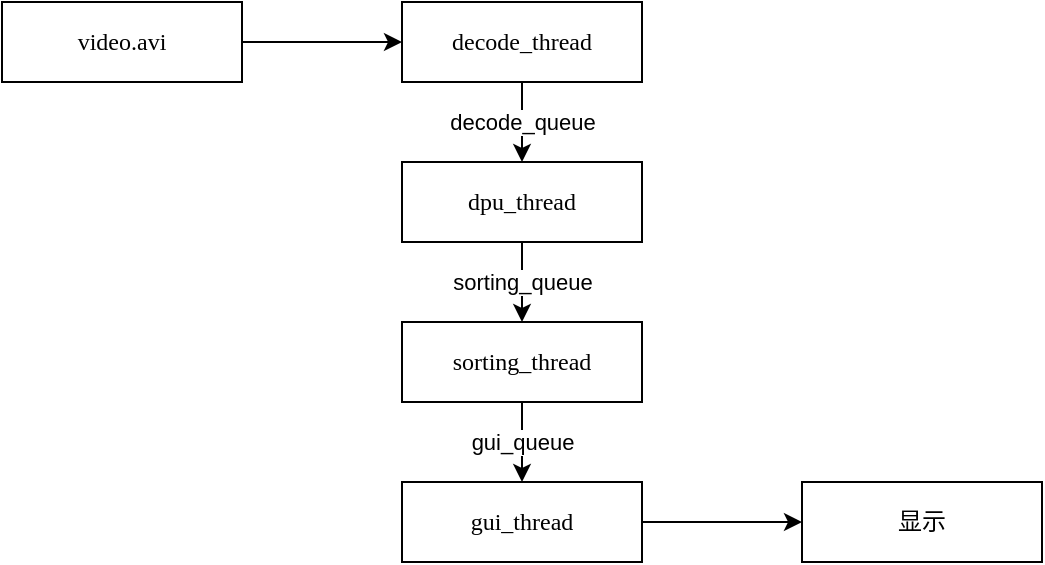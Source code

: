 <mxfile version="21.8.2" type="github">
  <diagram name="第 1 页" id="rRRwXiFJLHssUKnTgDnN">
    <mxGraphModel dx="786" dy="467" grid="1" gridSize="10" guides="1" tooltips="1" connect="1" arrows="1" fold="1" page="1" pageScale="1" pageWidth="827" pageHeight="1169" math="0" shadow="0">
      <root>
        <mxCell id="0" />
        <mxCell id="1" parent="0" />
        <mxCell id="raj5QXHnPi8RDqYbad72-2" value="decode_queue" style="edgeStyle=orthogonalEdgeStyle;rounded=0;orthogonalLoop=1;jettySize=auto;html=1;" edge="1" parent="1" source="MbkqwrrIiwcySXfk0VdY-1" target="MbkqwrrIiwcySXfk0VdY-3">
          <mxGeometry relative="1" as="geometry" />
        </mxCell>
        <mxCell id="MbkqwrrIiwcySXfk0VdY-1" value="decode_thread" style="rounded=0;whiteSpace=wrap;html=1;fontFamily=Lucida Console;" parent="1" vertex="1">
          <mxGeometry x="240" y="120" width="120" height="40" as="geometry" />
        </mxCell>
        <mxCell id="raj5QXHnPi8RDqYbad72-1" value="" style="edgeStyle=orthogonalEdgeStyle;rounded=0;orthogonalLoop=1;jettySize=auto;html=1;" edge="1" parent="1" source="MbkqwrrIiwcySXfk0VdY-2" target="MbkqwrrIiwcySXfk0VdY-1">
          <mxGeometry relative="1" as="geometry" />
        </mxCell>
        <mxCell id="MbkqwrrIiwcySXfk0VdY-2" value="video.avi" style="rounded=0;whiteSpace=wrap;html=1;fontFamily=Lucida Console;" parent="1" vertex="1">
          <mxGeometry x="40" y="120" width="120" height="40" as="geometry" />
        </mxCell>
        <mxCell id="raj5QXHnPi8RDqYbad72-3" value="sorting_queue" style="edgeStyle=orthogonalEdgeStyle;rounded=0;orthogonalLoop=1;jettySize=auto;html=1;" edge="1" parent="1" source="MbkqwrrIiwcySXfk0VdY-3" target="MbkqwrrIiwcySXfk0VdY-6">
          <mxGeometry relative="1" as="geometry" />
        </mxCell>
        <mxCell id="MbkqwrrIiwcySXfk0VdY-3" value="dpu_thread" style="rounded=0;whiteSpace=wrap;html=1;fontFamily=Lucida Console;" parent="1" vertex="1">
          <mxGeometry x="240" y="200" width="120" height="40" as="geometry" />
        </mxCell>
        <mxCell id="raj5QXHnPi8RDqYbad72-4" value="gui_queue" style="edgeStyle=orthogonalEdgeStyle;rounded=0;orthogonalLoop=1;jettySize=auto;html=1;" edge="1" parent="1" source="MbkqwrrIiwcySXfk0VdY-6" target="MbkqwrrIiwcySXfk0VdY-7">
          <mxGeometry relative="1" as="geometry" />
        </mxCell>
        <mxCell id="MbkqwrrIiwcySXfk0VdY-6" value="sorting_thread" style="rounded=0;whiteSpace=wrap;html=1;fontFamily=Lucida Console;" parent="1" vertex="1">
          <mxGeometry x="240" y="280" width="120" height="40" as="geometry" />
        </mxCell>
        <mxCell id="raj5QXHnPi8RDqYbad72-6" value="" style="edgeStyle=orthogonalEdgeStyle;rounded=0;orthogonalLoop=1;jettySize=auto;html=1;" edge="1" parent="1" source="MbkqwrrIiwcySXfk0VdY-7" target="raj5QXHnPi8RDqYbad72-5">
          <mxGeometry relative="1" as="geometry" />
        </mxCell>
        <mxCell id="MbkqwrrIiwcySXfk0VdY-7" value="gui_thread" style="rounded=0;whiteSpace=wrap;html=1;fontFamily=Lucida Console;" parent="1" vertex="1">
          <mxGeometry x="240" y="360" width="120" height="40" as="geometry" />
        </mxCell>
        <mxCell id="raj5QXHnPi8RDqYbad72-5" value="显示" style="rounded=0;whiteSpace=wrap;html=1;" vertex="1" parent="1">
          <mxGeometry x="440" y="360" width="120" height="40" as="geometry" />
        </mxCell>
      </root>
    </mxGraphModel>
  </diagram>
</mxfile>
